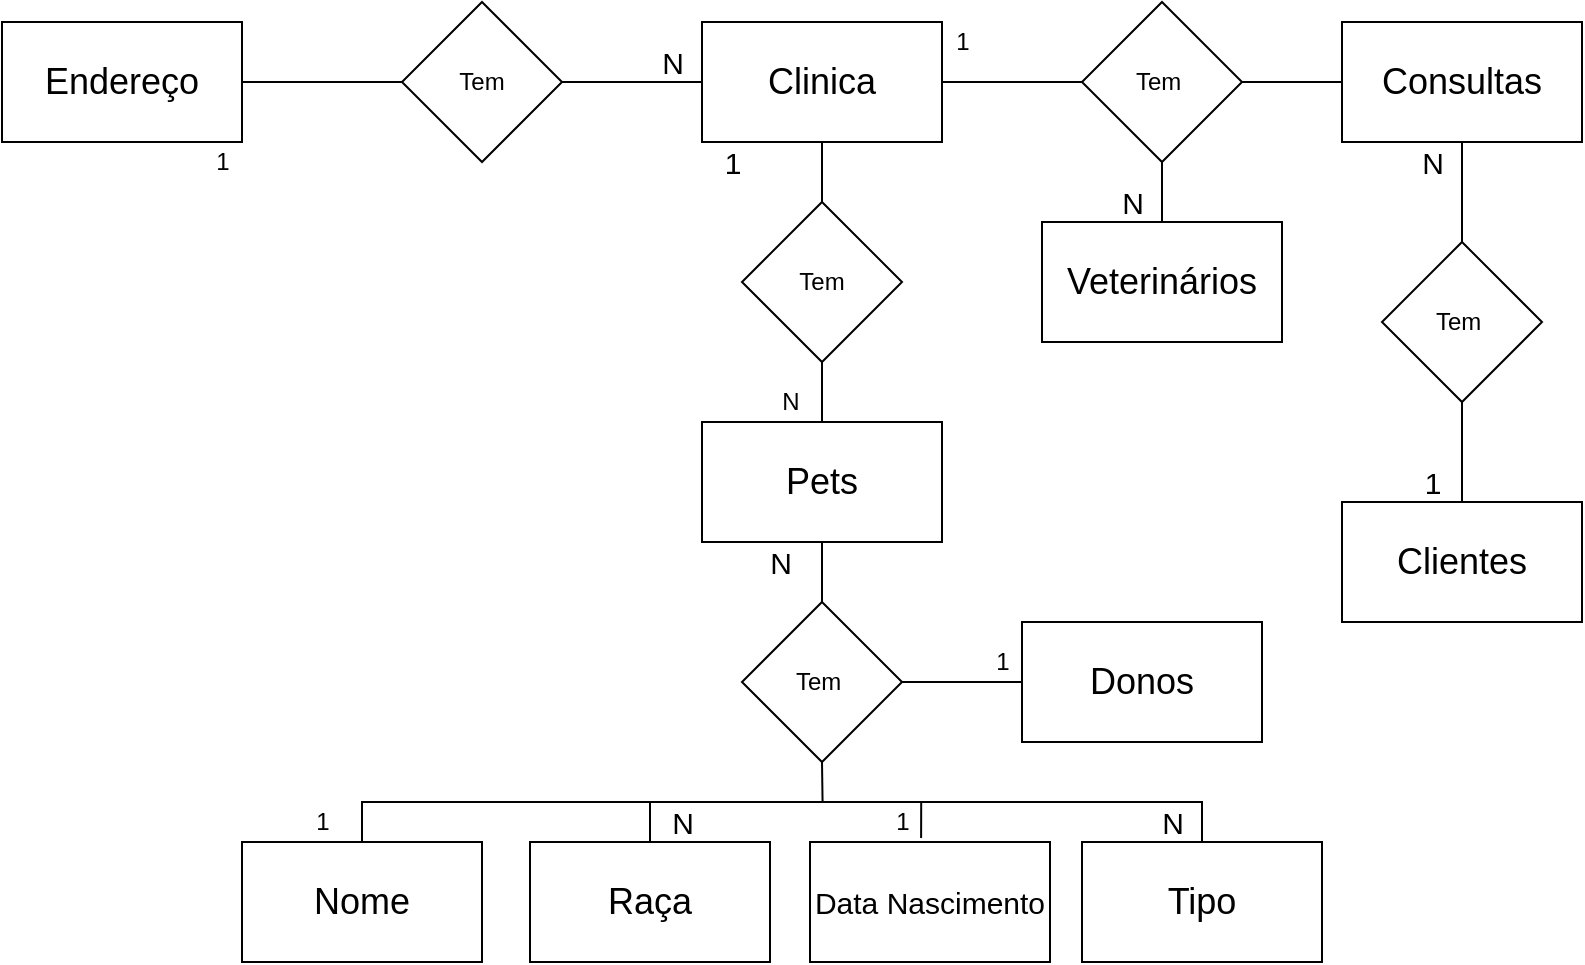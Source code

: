 <mxfile version="14.4.2" type="device"><diagram id="gGphAsBeAmG-n_87xFkE" name="Page-1"><mxGraphModel dx="868" dy="482" grid="1" gridSize="10" guides="1" tooltips="1" connect="1" arrows="1" fold="1" page="1" pageScale="1" pageWidth="827" pageHeight="1169" math="0" shadow="0"><root><mxCell id="0"/><mxCell id="1" parent="0"/><mxCell id="oHW06OFJfmNdK6End4_H-1" style="edgeStyle=orthogonalEdgeStyle;rounded=0;orthogonalLoop=1;jettySize=auto;html=1;exitX=1;exitY=0.5;exitDx=0;exitDy=0;entryX=0;entryY=0.5;entryDx=0;entryDy=0;endArrow=none;endFill=0;" edge="1" parent="1" source="oHW06OFJfmNdK6End4_H-2" target="oHW06OFJfmNdK6End4_H-13"><mxGeometry relative="1" as="geometry"/></mxCell><mxCell id="oHW06OFJfmNdK6End4_H-2" value="&lt;span style=&quot;font-size: 18px&quot;&gt;Endereço&lt;/span&gt;" style="rounded=0;whiteSpace=wrap;html=1;" vertex="1" parent="1"><mxGeometry x="20" y="40" width="120" height="60" as="geometry"/></mxCell><mxCell id="oHW06OFJfmNdK6End4_H-3" style="edgeStyle=orthogonalEdgeStyle;rounded=0;orthogonalLoop=1;jettySize=auto;html=1;exitX=0.5;exitY=1;exitDx=0;exitDy=0;entryX=0.5;entryY=0;entryDx=0;entryDy=0;endArrow=none;endFill=0;" edge="1" parent="1" source="oHW06OFJfmNdK6End4_H-4" target="oHW06OFJfmNdK6End4_H-21"><mxGeometry relative="1" as="geometry"/></mxCell><mxCell id="oHW06OFJfmNdK6End4_H-4" value="&lt;span style=&quot;font-size: 18px&quot;&gt;Pets&lt;/span&gt;" style="rounded=0;whiteSpace=wrap;html=1;" vertex="1" parent="1"><mxGeometry x="370" y="240" width="120" height="60" as="geometry"/></mxCell><mxCell id="oHW06OFJfmNdK6End4_H-5" style="edgeStyle=orthogonalEdgeStyle;rounded=0;orthogonalLoop=1;jettySize=auto;html=1;exitX=0.5;exitY=1;exitDx=0;exitDy=0;entryX=0.5;entryY=0;entryDx=0;entryDy=0;endArrow=none;endFill=0;" edge="1" parent="1" source="oHW06OFJfmNdK6End4_H-7" target="oHW06OFJfmNdK6End4_H-17"><mxGeometry relative="1" as="geometry"/></mxCell><mxCell id="oHW06OFJfmNdK6End4_H-6" style="edgeStyle=orthogonalEdgeStyle;rounded=0;orthogonalLoop=1;jettySize=auto;html=1;exitX=1;exitY=0.5;exitDx=0;exitDy=0;entryX=0;entryY=0.5;entryDx=0;entryDy=0;endArrow=none;endFill=0;" edge="1" parent="1" source="oHW06OFJfmNdK6End4_H-7" target="oHW06OFJfmNdK6End4_H-15"><mxGeometry relative="1" as="geometry"/></mxCell><mxCell id="oHW06OFJfmNdK6End4_H-7" value="&lt;span style=&quot;font-size: 18px&quot;&gt;Clinica&lt;/span&gt;" style="rounded=0;whiteSpace=wrap;html=1;" vertex="1" parent="1"><mxGeometry x="370" y="40" width="120" height="60" as="geometry"/></mxCell><mxCell id="oHW06OFJfmNdK6End4_H-8" value="&lt;font style=&quot;font-size: 18px&quot;&gt;Clientes&lt;/font&gt;" style="rounded=0;whiteSpace=wrap;html=1;" vertex="1" parent="1"><mxGeometry x="690" y="280" width="120" height="60" as="geometry"/></mxCell><mxCell id="oHW06OFJfmNdK6End4_H-9" style="edgeStyle=orthogonalEdgeStyle;rounded=0;orthogonalLoop=1;jettySize=auto;html=1;exitX=0.5;exitY=1;exitDx=0;exitDy=0;entryX=0.5;entryY=0;entryDx=0;entryDy=0;endArrow=none;endFill=0;" edge="1" parent="1" source="oHW06OFJfmNdK6End4_H-10" target="oHW06OFJfmNdK6End4_H-19"><mxGeometry relative="1" as="geometry"/></mxCell><mxCell id="oHW06OFJfmNdK6End4_H-10" value="&lt;span style=&quot;font-size: 18px&quot;&gt;Consultas&lt;/span&gt;" style="rounded=0;whiteSpace=wrap;html=1;" vertex="1" parent="1"><mxGeometry x="690" y="40" width="120" height="60" as="geometry"/></mxCell><mxCell id="oHW06OFJfmNdK6End4_H-11" value="&lt;span style=&quot;font-size: 18px&quot;&gt;Nome&lt;/span&gt;" style="rounded=0;whiteSpace=wrap;html=1;" vertex="1" parent="1"><mxGeometry x="140" y="450" width="120" height="60" as="geometry"/></mxCell><mxCell id="oHW06OFJfmNdK6End4_H-12" style="edgeStyle=orthogonalEdgeStyle;rounded=0;orthogonalLoop=1;jettySize=auto;html=1;exitX=1;exitY=0.5;exitDx=0;exitDy=0;entryX=0;entryY=0.5;entryDx=0;entryDy=0;endArrow=none;endFill=0;" edge="1" parent="1" source="oHW06OFJfmNdK6End4_H-13" target="oHW06OFJfmNdK6End4_H-7"><mxGeometry relative="1" as="geometry"/></mxCell><mxCell id="oHW06OFJfmNdK6End4_H-13" value="Tem" style="rhombus;whiteSpace=wrap;html=1;" vertex="1" parent="1"><mxGeometry x="220" y="30" width="80" height="80" as="geometry"/></mxCell><mxCell id="oHW06OFJfmNdK6End4_H-14" style="edgeStyle=orthogonalEdgeStyle;rounded=0;orthogonalLoop=1;jettySize=auto;html=1;exitX=1;exitY=0.5;exitDx=0;exitDy=0;entryX=0;entryY=0.5;entryDx=0;entryDy=0;endArrow=none;endFill=0;" edge="1" parent="1" source="oHW06OFJfmNdK6End4_H-15" target="oHW06OFJfmNdK6End4_H-10"><mxGeometry relative="1" as="geometry"/></mxCell><mxCell id="oHW06OFJfmNdK6End4_H-45" style="edgeStyle=orthogonalEdgeStyle;rounded=0;orthogonalLoop=1;jettySize=auto;html=1;exitX=0.5;exitY=1;exitDx=0;exitDy=0;endArrow=none;endFill=0;" edge="1" parent="1" source="oHW06OFJfmNdK6End4_H-15" target="oHW06OFJfmNdK6End4_H-46"><mxGeometry relative="1" as="geometry"><mxPoint x="600" y="170" as="targetPoint"/></mxGeometry></mxCell><mxCell id="oHW06OFJfmNdK6End4_H-15" value="&lt;span&gt;Tem&amp;nbsp;&lt;/span&gt;" style="rhombus;whiteSpace=wrap;html=1;" vertex="1" parent="1"><mxGeometry x="560" y="30" width="80" height="80" as="geometry"/></mxCell><mxCell id="oHW06OFJfmNdK6End4_H-16" style="edgeStyle=orthogonalEdgeStyle;rounded=0;orthogonalLoop=1;jettySize=auto;html=1;exitX=0.5;exitY=1;exitDx=0;exitDy=0;entryX=0.5;entryY=0;entryDx=0;entryDy=0;endArrow=none;endFill=0;" edge="1" parent="1" source="oHW06OFJfmNdK6End4_H-17" target="oHW06OFJfmNdK6End4_H-4"><mxGeometry relative="1" as="geometry"/></mxCell><mxCell id="oHW06OFJfmNdK6End4_H-17" value="Tem" style="rhombus;whiteSpace=wrap;html=1;" vertex="1" parent="1"><mxGeometry x="390" y="130" width="80" height="80" as="geometry"/></mxCell><mxCell id="oHW06OFJfmNdK6End4_H-18" style="edgeStyle=orthogonalEdgeStyle;rounded=0;orthogonalLoop=1;jettySize=auto;html=1;exitX=0.5;exitY=1;exitDx=0;exitDy=0;entryX=0.5;entryY=0;entryDx=0;entryDy=0;endArrow=none;endFill=0;" edge="1" parent="1" source="oHW06OFJfmNdK6End4_H-19" target="oHW06OFJfmNdK6End4_H-8"><mxGeometry relative="1" as="geometry"/></mxCell><mxCell id="oHW06OFJfmNdK6End4_H-19" value="&lt;span&gt;Tem&amp;nbsp;&lt;/span&gt;" style="rhombus;whiteSpace=wrap;html=1;" vertex="1" parent="1"><mxGeometry x="710" y="150" width="80" height="80" as="geometry"/></mxCell><mxCell id="oHW06OFJfmNdK6End4_H-20" style="edgeStyle=orthogonalEdgeStyle;rounded=0;orthogonalLoop=1;jettySize=auto;html=1;entryX=0.5;entryY=0;entryDx=0;entryDy=0;endArrow=none;endFill=0;exitX=0.463;exitY=-0.034;exitDx=0;exitDy=0;exitPerimeter=0;" edge="1" parent="1" source="oHW06OFJfmNdK6End4_H-32" target="oHW06OFJfmNdK6End4_H-11"><mxGeometry relative="1" as="geometry"><mxPoint x="480" y="430" as="sourcePoint"/><Array as="points"><mxPoint x="480" y="430"/><mxPoint x="200" y="430"/></Array></mxGeometry></mxCell><mxCell id="oHW06OFJfmNdK6End4_H-37" style="edgeStyle=orthogonalEdgeStyle;rounded=0;orthogonalLoop=1;jettySize=auto;html=1;exitX=0.5;exitY=1;exitDx=0;exitDy=0;endArrow=none;endFill=0;" edge="1" parent="1" source="oHW06OFJfmNdK6End4_H-21"><mxGeometry relative="1" as="geometry"><mxPoint x="430.286" y="430" as="targetPoint"/></mxGeometry></mxCell><mxCell id="oHW06OFJfmNdK6End4_H-42" style="edgeStyle=orthogonalEdgeStyle;rounded=0;orthogonalLoop=1;jettySize=auto;html=1;exitX=1;exitY=0.5;exitDx=0;exitDy=0;endArrow=none;endFill=0;" edge="1" parent="1" source="oHW06OFJfmNdK6End4_H-21" target="oHW06OFJfmNdK6End4_H-43"><mxGeometry relative="1" as="geometry"><mxPoint x="560" y="370" as="targetPoint"/></mxGeometry></mxCell><mxCell id="oHW06OFJfmNdK6End4_H-21" value="&lt;span&gt;Tem&amp;nbsp;&lt;/span&gt;" style="rhombus;whiteSpace=wrap;html=1;" vertex="1" parent="1"><mxGeometry x="390" y="330" width="80" height="80" as="geometry"/></mxCell><mxCell id="oHW06OFJfmNdK6End4_H-22" value="1" style="text;html=1;align=center;verticalAlign=middle;resizable=0;points=[];autosize=1;" vertex="1" parent="1"><mxGeometry x="120" y="100" width="20" height="20" as="geometry"/></mxCell><mxCell id="oHW06OFJfmNdK6End4_H-23" value="&lt;span style=&quot;font-size: 15px&quot;&gt;N&lt;/span&gt;" style="text;html=1;align=center;verticalAlign=middle;resizable=0;points=[];autosize=1;" vertex="1" parent="1"><mxGeometry x="340" y="50" width="30" height="20" as="geometry"/></mxCell><mxCell id="oHW06OFJfmNdK6End4_H-24" value="&lt;span style=&quot;font-size: 15px&quot;&gt;1&lt;/span&gt;" style="text;html=1;align=center;verticalAlign=middle;resizable=0;points=[];autosize=1;" vertex="1" parent="1"><mxGeometry x="375" y="100" width="20" height="20" as="geometry"/></mxCell><mxCell id="oHW06OFJfmNdK6End4_H-25" value="N" style="text;html=1;align=center;verticalAlign=middle;resizable=0;points=[];autosize=1;" vertex="1" parent="1"><mxGeometry x="404" y="220" width="20" height="20" as="geometry"/></mxCell><mxCell id="oHW06OFJfmNdK6End4_H-26" value="1" style="text;html=1;align=center;verticalAlign=middle;resizable=0;points=[];autosize=1;" vertex="1" parent="1"><mxGeometry x="170" y="430" width="20" height="20" as="geometry"/></mxCell><mxCell id="oHW06OFJfmNdK6End4_H-27" value="&lt;font style=&quot;font-size: 15px&quot;&gt;N&lt;/font&gt;" style="text;html=1;align=center;verticalAlign=middle;resizable=0;points=[];autosize=1;" vertex="1" parent="1"><mxGeometry x="394" y="300" width="30" height="20" as="geometry"/></mxCell><mxCell id="oHW06OFJfmNdK6End4_H-28" value="&lt;font style=&quot;font-size: 15px&quot;&gt;N&lt;/font&gt;" style="text;html=1;align=center;verticalAlign=middle;resizable=0;points=[];autosize=1;" vertex="1" parent="1"><mxGeometry x="720" y="100" width="30" height="20" as="geometry"/></mxCell><mxCell id="oHW06OFJfmNdK6End4_H-29" value="1" style="text;html=1;align=center;verticalAlign=middle;resizable=0;points=[];autosize=1;" vertex="1" parent="1"><mxGeometry x="490" y="40" width="20" height="20" as="geometry"/></mxCell><mxCell id="oHW06OFJfmNdK6End4_H-30" value="&lt;span style=&quot;font-size: 15px&quot;&gt;1&lt;/span&gt;" style="text;html=1;align=center;verticalAlign=middle;resizable=0;points=[];autosize=1;" vertex="1" parent="1"><mxGeometry x="725" y="260" width="20" height="20" as="geometry"/></mxCell><mxCell id="oHW06OFJfmNdK6End4_H-34" style="edgeStyle=orthogonalEdgeStyle;rounded=0;orthogonalLoop=1;jettySize=auto;html=1;exitX=0.5;exitY=0;exitDx=0;exitDy=0;endArrow=none;endFill=0;" edge="1" parent="1" source="oHW06OFJfmNdK6End4_H-31"><mxGeometry relative="1" as="geometry"><mxPoint x="344" y="430" as="targetPoint"/></mxGeometry></mxCell><mxCell id="oHW06OFJfmNdK6End4_H-31" value="&lt;span style=&quot;font-size: 18px&quot;&gt;Raça&lt;/span&gt;" style="rounded=0;whiteSpace=wrap;html=1;" vertex="1" parent="1"><mxGeometry x="284" y="450" width="120" height="60" as="geometry"/></mxCell><mxCell id="oHW06OFJfmNdK6End4_H-32" value="&lt;font style=&quot;font-size: 15px&quot;&gt;Data Nascimento&lt;/font&gt;" style="rounded=0;whiteSpace=wrap;html=1;" vertex="1" parent="1"><mxGeometry x="424" y="450" width="120" height="60" as="geometry"/></mxCell><mxCell id="oHW06OFJfmNdK6End4_H-38" style="edgeStyle=orthogonalEdgeStyle;rounded=0;orthogonalLoop=1;jettySize=auto;html=1;exitX=0.5;exitY=0;exitDx=0;exitDy=0;endArrow=none;endFill=0;" edge="1" parent="1" source="oHW06OFJfmNdK6End4_H-33"><mxGeometry relative="1" as="geometry"><mxPoint x="480" y="430" as="targetPoint"/><Array as="points"><mxPoint x="620" y="430"/><mxPoint x="480" y="430"/></Array></mxGeometry></mxCell><mxCell id="oHW06OFJfmNdK6End4_H-33" value="&lt;span style=&quot;font-size: 18px&quot;&gt;Tipo&lt;/span&gt;" style="rounded=0;whiteSpace=wrap;html=1;" vertex="1" parent="1"><mxGeometry x="560" y="450" width="120" height="60" as="geometry"/></mxCell><mxCell id="oHW06OFJfmNdK6End4_H-39" value="1" style="text;html=1;align=center;verticalAlign=middle;resizable=0;points=[];autosize=1;" vertex="1" parent="1"><mxGeometry x="460" y="430" width="20" height="20" as="geometry"/></mxCell><mxCell id="oHW06OFJfmNdK6End4_H-40" value="&lt;font style=&quot;font-size: 15px&quot;&gt;N&lt;/font&gt;" style="text;html=1;align=center;verticalAlign=middle;resizable=0;points=[];autosize=1;" vertex="1" parent="1"><mxGeometry x="345" y="430" width="30" height="20" as="geometry"/></mxCell><mxCell id="oHW06OFJfmNdK6End4_H-41" value="&lt;font style=&quot;font-size: 15px&quot;&gt;N&lt;/font&gt;" style="text;html=1;align=center;verticalAlign=middle;resizable=0;points=[];autosize=1;" vertex="1" parent="1"><mxGeometry x="590" y="430" width="30" height="20" as="geometry"/></mxCell><mxCell id="oHW06OFJfmNdK6End4_H-43" value="&lt;font style=&quot;font-size: 18px&quot;&gt;Donos&lt;/font&gt;" style="rounded=0;whiteSpace=wrap;html=1;" vertex="1" parent="1"><mxGeometry x="530" y="340" width="120" height="60" as="geometry"/></mxCell><mxCell id="oHW06OFJfmNdK6End4_H-44" value="1" style="text;html=1;align=center;verticalAlign=middle;resizable=0;points=[];autosize=1;" vertex="1" parent="1"><mxGeometry x="510" y="350" width="20" height="20" as="geometry"/></mxCell><mxCell id="oHW06OFJfmNdK6End4_H-46" value="&lt;font style=&quot;font-size: 18px&quot;&gt;Veterinários&lt;/font&gt;" style="rounded=0;whiteSpace=wrap;html=1;" vertex="1" parent="1"><mxGeometry x="540" y="140" width="120" height="60" as="geometry"/></mxCell><mxCell id="oHW06OFJfmNdK6End4_H-48" value="&lt;span style=&quot;font-size: 15px&quot;&gt;N&lt;/span&gt;" style="text;html=1;align=center;verticalAlign=middle;resizable=0;points=[];autosize=1;" vertex="1" parent="1"><mxGeometry x="570" y="120" width="30" height="20" as="geometry"/></mxCell></root></mxGraphModel></diagram></mxfile>